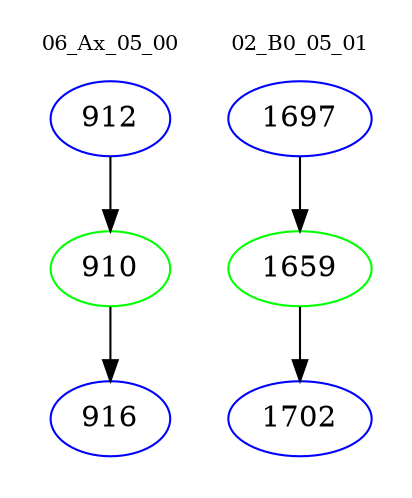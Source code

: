 digraph{
subgraph cluster_0 {
color = white
label = "06_Ax_05_00";
fontsize=10;
T0_912 [label="912", color="blue"]
T0_912 -> T0_910 [color="black"]
T0_910 [label="910", color="green"]
T0_910 -> T0_916 [color="black"]
T0_916 [label="916", color="blue"]
}
subgraph cluster_1 {
color = white
label = "02_B0_05_01";
fontsize=10;
T1_1697 [label="1697", color="blue"]
T1_1697 -> T1_1659 [color="black"]
T1_1659 [label="1659", color="green"]
T1_1659 -> T1_1702 [color="black"]
T1_1702 [label="1702", color="blue"]
}
}
